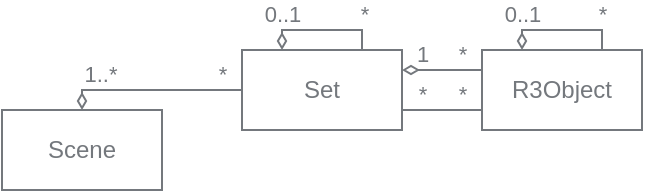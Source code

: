 <mxfile>
    <diagram name="Seite-1" id="lGOQ4ZT6Sw0--DUblUF4">
        <mxGraphModel dx="544" dy="362" grid="1" gridSize="10" guides="1" tooltips="1" connect="1" arrows="1" fold="1" page="0" pageScale="1" pageWidth="827" pageHeight="1169" background="none" math="0" shadow="0">
            <root>
                <mxCell id="0"/>
                <mxCell id="1" parent="0"/>
                <mxCell id="lETu0fl0MlPzrCN2401O-1" value="Scene" style="whiteSpace=wrap;html=1;align=center;fillColor=none;fontColor=#74787D;strokeColor=#74787D;labelBackgroundColor=none;" parent="1" vertex="1">
                    <mxGeometry x="160" y="150" width="80" height="40" as="geometry"/>
                </mxCell>
                <mxCell id="lETu0fl0MlPzrCN2401O-2" value="Set" style="whiteSpace=wrap;html=1;align=center;fillColor=none;fontColor=#74787D;strokeColor=#74787D;labelBackgroundColor=none;" parent="1" vertex="1">
                    <mxGeometry x="280" y="120" width="80" height="40" as="geometry"/>
                </mxCell>
                <mxCell id="lETu0fl0MlPzrCN2401O-7" value="" style="edgeStyle=orthogonalEdgeStyle;fontSize=12;html=1;endArrow=none;startArrow=diamondThin;rounded=0;startFill=0;fontColor=#74787D;strokeColor=#74787D;endFill=0;" parent="1" source="lETu0fl0MlPzrCN2401O-1" target="lETu0fl0MlPzrCN2401O-2" edge="1">
                    <mxGeometry width="100" height="100" relative="1" as="geometry">
                        <mxPoint x="280" y="320" as="sourcePoint"/>
                        <mxPoint x="380" y="220" as="targetPoint"/>
                        <Array as="points">
                            <mxPoint x="270" y="140"/>
                            <mxPoint x="270" y="140"/>
                        </Array>
                    </mxGeometry>
                </mxCell>
                <mxCell id="lETu0fl0MlPzrCN2401O-22" value="1..*" style="edgeLabel;html=1;align=center;verticalAlign=bottom;resizable=0;points=[];fontColor=#74787D;labelBackgroundColor=none;" parent="lETu0fl0MlPzrCN2401O-7" connectable="0" vertex="1">
                    <mxGeometry x="-0.654" relative="1" as="geometry">
                        <mxPoint x="3" as="offset"/>
                    </mxGeometry>
                </mxCell>
                <mxCell id="lETu0fl0MlPzrCN2401O-12" value="R3Object" style="whiteSpace=wrap;html=1;align=center;fillColor=none;fontColor=#74787D;strokeColor=#74787D;labelBackgroundColor=none;" parent="1" vertex="1">
                    <mxGeometry x="400" y="120" width="80" height="40" as="geometry"/>
                </mxCell>
                <mxCell id="lETu0fl0MlPzrCN2401O-21" value="" style="edgeStyle=orthogonalEdgeStyle;fontSize=12;html=1;endArrow=none;startArrow=diamondThin;rounded=0;startFill=0;fontColor=#74787D;strokeColor=#74787D;endFill=0;entryX=0;entryY=0.25;entryDx=0;entryDy=0;exitX=1;exitY=0.25;exitDx=0;exitDy=0;" parent="1" source="lETu0fl0MlPzrCN2401O-2" target="lETu0fl0MlPzrCN2401O-12" edge="1">
                    <mxGeometry width="100" height="100" relative="1" as="geometry">
                        <mxPoint x="250" y="150" as="sourcePoint"/>
                        <mxPoint x="330" y="150" as="targetPoint"/>
                    </mxGeometry>
                </mxCell>
                <mxCell id="lETu0fl0MlPzrCN2401O-31" value="1" style="edgeLabel;html=1;align=center;verticalAlign=bottom;resizable=0;points=[];fontSize=11;fontFamily=Helvetica;fontColor=#74787D;labelBackgroundColor=none;" parent="lETu0fl0MlPzrCN2401O-21" connectable="0" vertex="1">
                    <mxGeometry x="-0.401" relative="1" as="geometry">
                        <mxPoint x="-2" as="offset"/>
                    </mxGeometry>
                </mxCell>
                <mxCell id="lETu0fl0MlPzrCN2401O-32" value="*" style="edgeLabel;html=1;align=center;verticalAlign=bottom;resizable=0;points=[];fontSize=11;fontFamily=Helvetica;fontColor=#74787D;labelBackgroundColor=none;" parent="lETu0fl0MlPzrCN2401O-21" connectable="0" vertex="1">
                    <mxGeometry x="0.633" y="1" relative="1" as="geometry">
                        <mxPoint x="-3" y="1" as="offset"/>
                    </mxGeometry>
                </mxCell>
                <mxCell id="lETu0fl0MlPzrCN2401O-23" value="*" style="edgeLabel;html=1;align=center;verticalAlign=bottom;resizable=0;points=[];fontColor=#74787D;labelBackgroundColor=none;labelBorderColor=none;" parent="1" connectable="0" vertex="1">
                    <mxGeometry x="270.001" y="140" as="geometry"/>
                </mxCell>
                <mxCell id="lETu0fl0MlPzrCN2401O-33" value="" style="edgeStyle=orthogonalEdgeStyle;fontSize=12;html=1;endArrow=none;startArrow=diamondThin;rounded=0;startFill=0;fontColor=#74787D;strokeColor=#74787D;endFill=0;exitX=0.25;exitY=0;exitDx=0;exitDy=0;entryX=0.75;entryY=0;entryDx=0;entryDy=0;" parent="1" source="lETu0fl0MlPzrCN2401O-2" target="lETu0fl0MlPzrCN2401O-2" edge="1">
                    <mxGeometry width="100" height="100" relative="1" as="geometry">
                        <mxPoint x="370" y="150" as="sourcePoint"/>
                        <mxPoint x="360" y="90" as="targetPoint"/>
                        <Array as="points">
                            <mxPoint x="300" y="110"/>
                            <mxPoint x="340" y="110"/>
                        </Array>
                    </mxGeometry>
                </mxCell>
                <mxCell id="lETu0fl0MlPzrCN2401O-34" value="0..1" style="edgeLabel;html=1;align=center;verticalAlign=bottom;resizable=0;points=[];fontSize=11;fontFamily=Helvetica;fontColor=#74787D;labelBackgroundColor=none;" parent="lETu0fl0MlPzrCN2401O-33" connectable="0" vertex="1">
                    <mxGeometry x="-0.401" relative="1" as="geometry">
                        <mxPoint x="-8" as="offset"/>
                    </mxGeometry>
                </mxCell>
                <mxCell id="lETu0fl0MlPzrCN2401O-43" value="*" style="edgeLabel;html=1;align=center;verticalAlign=bottom;resizable=0;points=[];fontSize=11;fontFamily=Helvetica;fontColor=#74787D;labelBackgroundColor=none;" parent="lETu0fl0MlPzrCN2401O-33" connectable="0" vertex="1">
                    <mxGeometry x="0.576" relative="1" as="geometry">
                        <mxPoint x="3" as="offset"/>
                    </mxGeometry>
                </mxCell>
                <mxCell id="lETu0fl0MlPzrCN2401O-36" value="" style="edgeStyle=orthogonalEdgeStyle;fontSize=12;html=1;endArrow=none;startArrow=diamondThin;rounded=0;startFill=0;fontColor=#74787D;strokeColor=#74787D;endFill=0;exitX=0.25;exitY=0;exitDx=0;exitDy=0;entryX=0.75;entryY=0;entryDx=0;entryDy=0;" parent="1" source="lETu0fl0MlPzrCN2401O-12" target="lETu0fl0MlPzrCN2401O-12" edge="1">
                    <mxGeometry width="100" height="100" relative="1" as="geometry">
                        <mxPoint x="380" y="109.99" as="sourcePoint"/>
                        <mxPoint x="430" y="110" as="targetPoint"/>
                        <Array as="points">
                            <mxPoint x="440" y="110"/>
                            <mxPoint x="480" y="110"/>
                        </Array>
                    </mxGeometry>
                </mxCell>
                <mxCell id="lETu0fl0MlPzrCN2401O-37" value="0..1" style="edgeLabel;html=1;align=center;verticalAlign=bottom;resizable=0;points=[];fontSize=11;fontFamily=Helvetica;fontColor=#74787D;labelBackgroundColor=none;" parent="lETu0fl0MlPzrCN2401O-36" connectable="0" vertex="1">
                    <mxGeometry x="-0.401" relative="1" as="geometry">
                        <mxPoint x="-8" as="offset"/>
                    </mxGeometry>
                </mxCell>
                <mxCell id="lETu0fl0MlPzrCN2401O-44" value="*" style="edgeLabel;html=1;align=center;verticalAlign=bottom;resizable=0;points=[];fontSize=11;fontFamily=Helvetica;fontColor=#74787D;labelBackgroundColor=none;" parent="lETu0fl0MlPzrCN2401O-36" connectable="0" vertex="1">
                    <mxGeometry x="0.667" y="1" relative="1" as="geometry">
                        <mxPoint x="-1" as="offset"/>
                    </mxGeometry>
                </mxCell>
                <mxCell id="lETu0fl0MlPzrCN2401O-40" value="" style="edgeStyle=orthogonalEdgeStyle;fontSize=12;html=1;endArrow=none;startArrow=none;rounded=0;startFill=0;fontColor=#74787D;strokeColor=#74787D;endFill=0;entryX=0;entryY=0.75;entryDx=0;entryDy=0;exitX=1;exitY=0.75;exitDx=0;exitDy=0;" parent="1" source="lETu0fl0MlPzrCN2401O-2" target="lETu0fl0MlPzrCN2401O-12" edge="1">
                    <mxGeometry width="100" height="100" relative="1" as="geometry">
                        <mxPoint x="363" y="148" as="sourcePoint"/>
                        <mxPoint x="403" y="148" as="targetPoint"/>
                    </mxGeometry>
                </mxCell>
                <mxCell id="lETu0fl0MlPzrCN2401O-41" value="*" style="edgeLabel;html=1;align=center;verticalAlign=bottom;resizable=0;points=[];fontSize=11;fontFamily=Helvetica;fontColor=#74787D;labelBackgroundColor=none;" parent="lETu0fl0MlPzrCN2401O-40" connectable="0" vertex="1">
                    <mxGeometry x="-0.401" relative="1" as="geometry">
                        <mxPoint x="-2" as="offset"/>
                    </mxGeometry>
                </mxCell>
                <mxCell id="lETu0fl0MlPzrCN2401O-42" value="*" style="edgeLabel;html=1;align=center;verticalAlign=bottom;resizable=0;points=[];fontSize=11;fontFamily=Helvetica;fontColor=#74787D;labelBackgroundColor=none;" parent="lETu0fl0MlPzrCN2401O-40" connectable="0" vertex="1">
                    <mxGeometry x="0.633" y="1" relative="1" as="geometry">
                        <mxPoint x="-3" y="1" as="offset"/>
                    </mxGeometry>
                </mxCell>
            </root>
        </mxGraphModel>
    </diagram>
</mxfile>